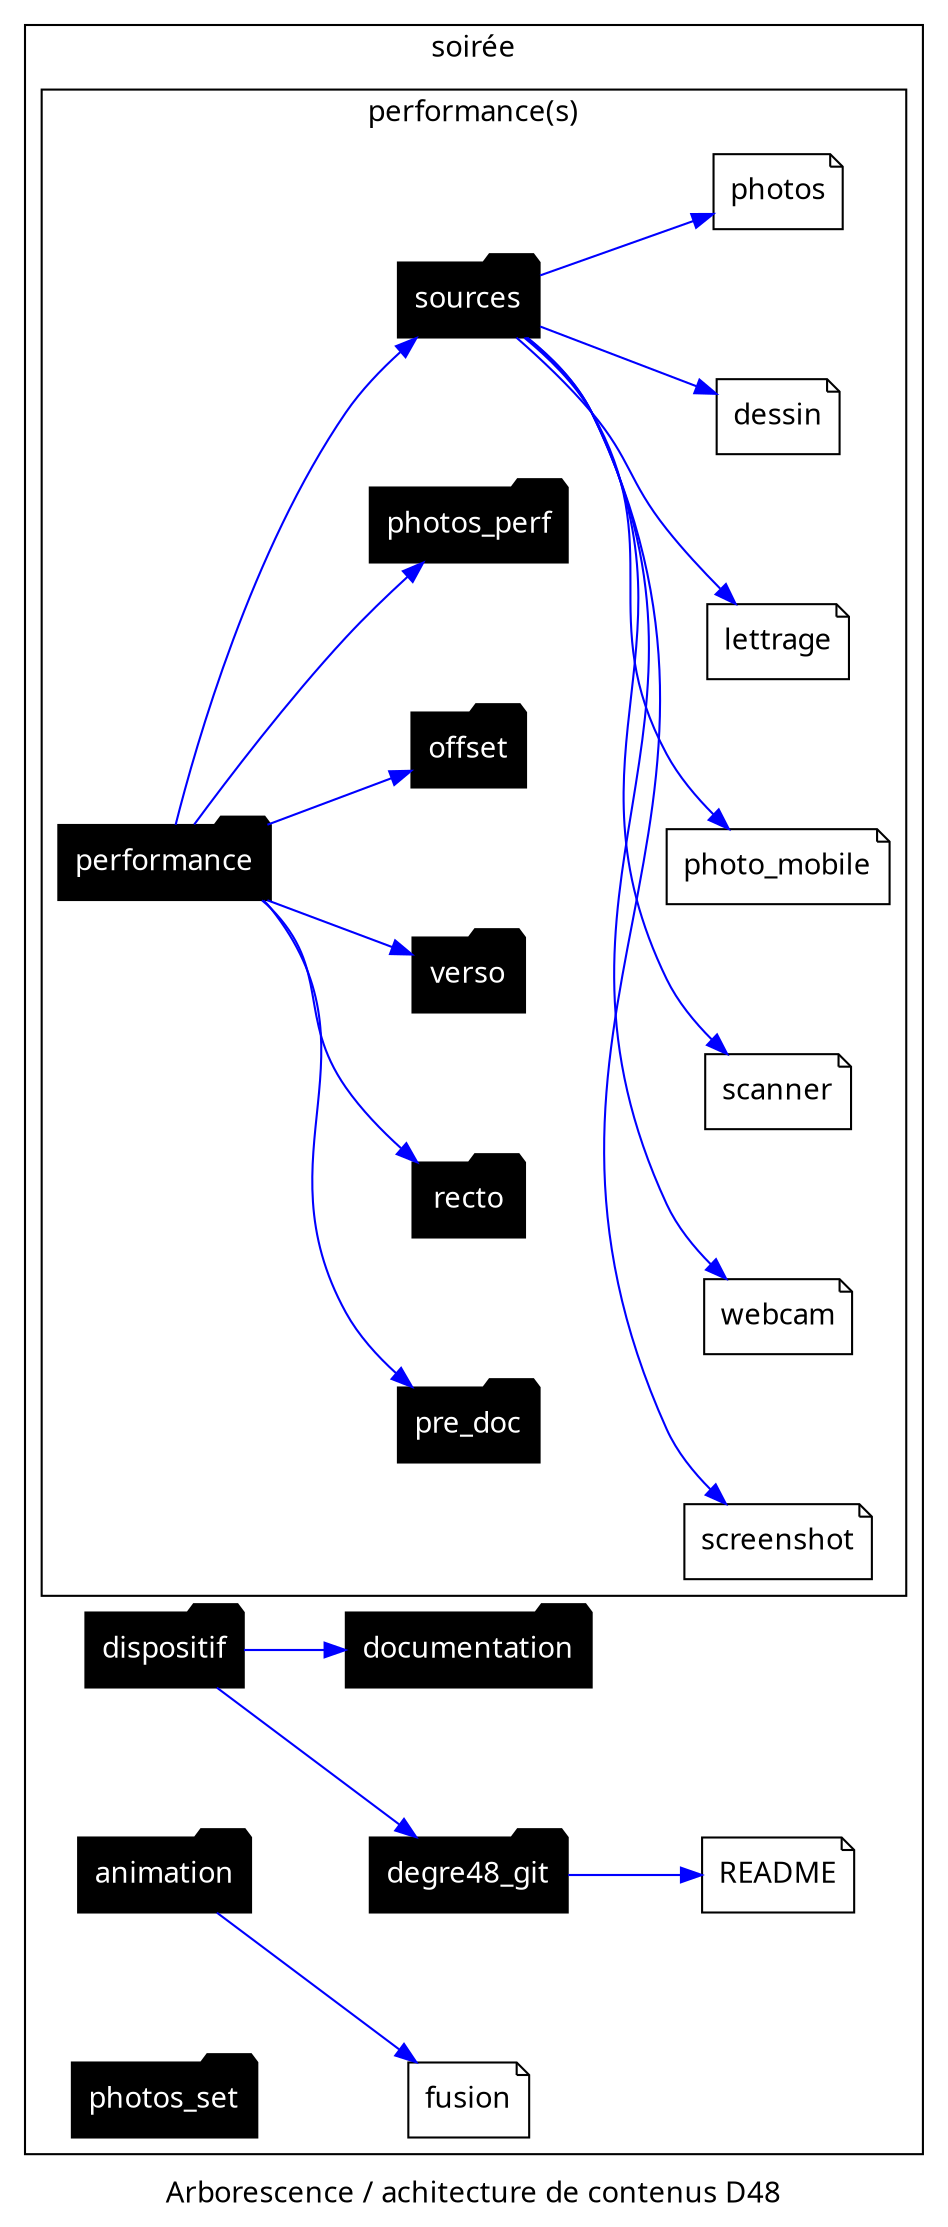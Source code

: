 digraph {	
	label="Arborescence / achitecture de contenus D48"
	nodesep=1
	rankdir="LR"
	
	fontname="myriadpro"
	node[fontname="myriadpro"]
	edge[fontname="monaco", fontsize=9, style="filled", color=blue, fontcolor=blue]

	subgraph dir {
		node[shape="folder", color=black, style="filled", fontcolor=white]

		dispositif, degre48_git, documentation, performance, animation,
		 pre_doc, recto, verso, offset, photos_set, photos_perf, sources
	}
	subgraph file {
		node[shape="note"]
		README, screenshot, webcam, scanner, photo_mobile, 
		lettrage, dessin, photos_perf, fusion, photos
	}
	
	subgraph cluster_sets {
		label="soirée"
		
		dispositif -> degre48_git -> README
		dispositif -> documentation
		animation -> fusion
		photos_set 
		
		subgraph cluster_perf {
			label="performance(s)"
			
			performance -> { sources, photos_perf, pre_doc, recto, verso, offset }
			sources -> { 
				screenshot, webcam, scanner, photo_mobile, lettrage, dessin, photos
			}
			photos_perf
			
		}		
	}
}
